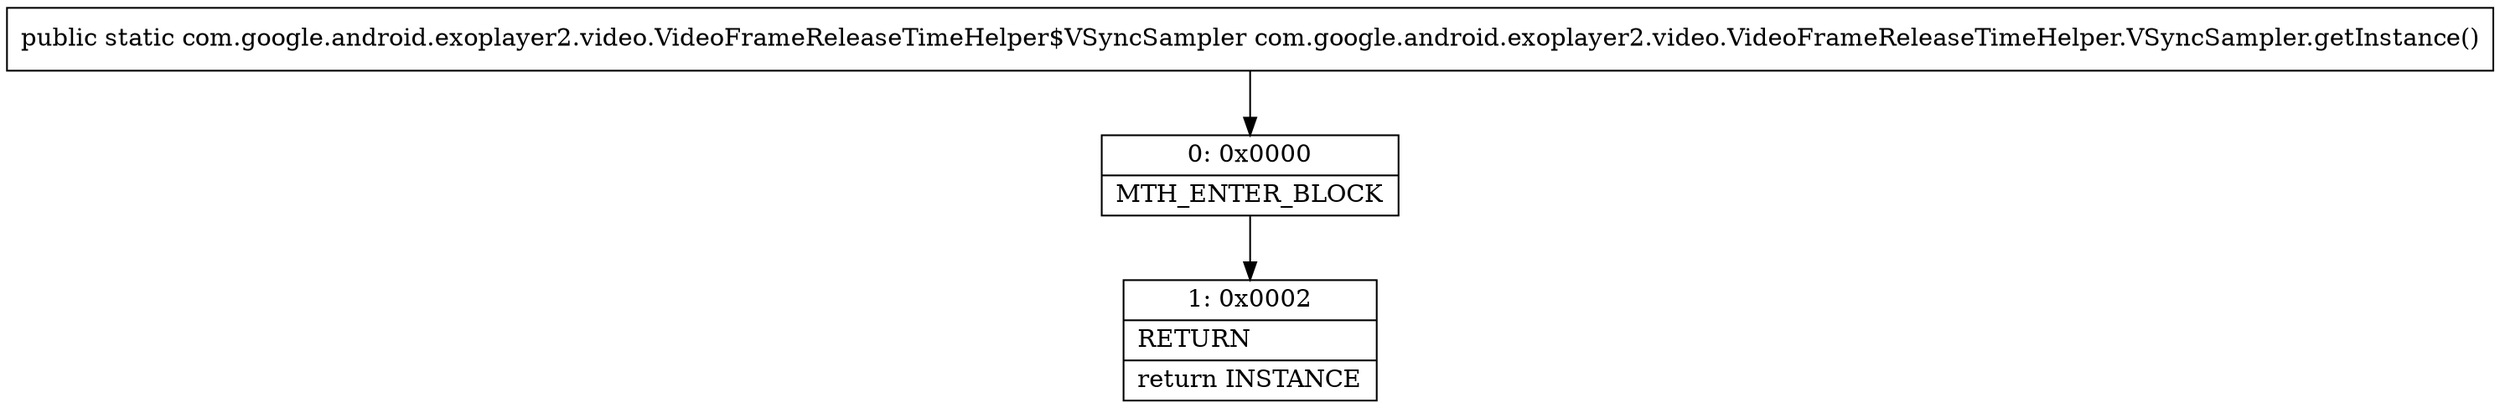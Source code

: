 digraph "CFG forcom.google.android.exoplayer2.video.VideoFrameReleaseTimeHelper.VSyncSampler.getInstance()Lcom\/google\/android\/exoplayer2\/video\/VideoFrameReleaseTimeHelper$VSyncSampler;" {
Node_0 [shape=record,label="{0\:\ 0x0000|MTH_ENTER_BLOCK\l}"];
Node_1 [shape=record,label="{1\:\ 0x0002|RETURN\l|return INSTANCE\l}"];
MethodNode[shape=record,label="{public static com.google.android.exoplayer2.video.VideoFrameReleaseTimeHelper$VSyncSampler com.google.android.exoplayer2.video.VideoFrameReleaseTimeHelper.VSyncSampler.getInstance() }"];
MethodNode -> Node_0;
Node_0 -> Node_1;
}

